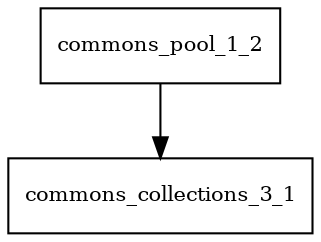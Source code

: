 digraph commons_pool_1_2_dependencies {
  node [shape = box, fontsize=10.0];
  commons_pool_1_2 -> commons_collections_3_1;
}
